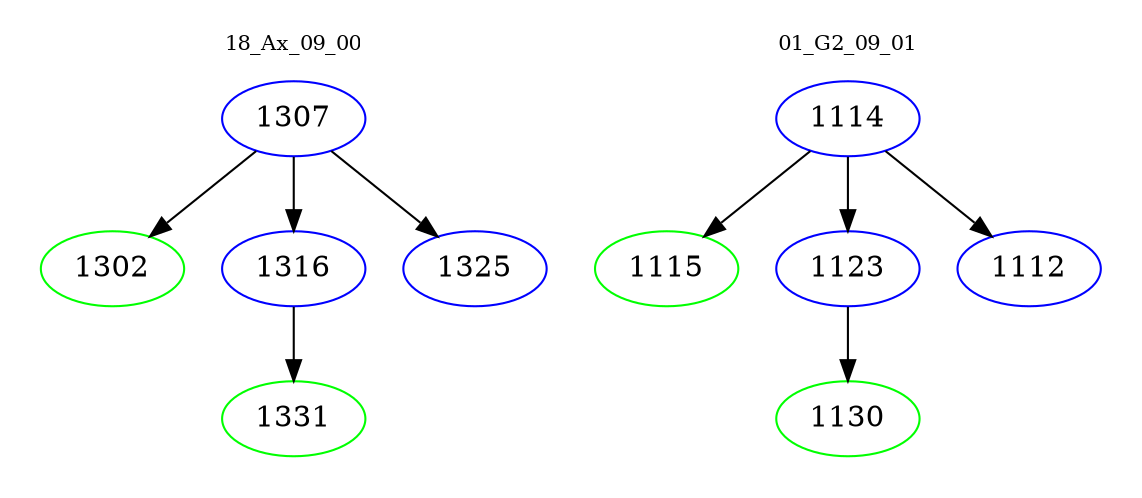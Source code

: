 digraph{
subgraph cluster_0 {
color = white
label = "18_Ax_09_00";
fontsize=10;
T0_1307 [label="1307", color="blue"]
T0_1307 -> T0_1302 [color="black"]
T0_1302 [label="1302", color="green"]
T0_1307 -> T0_1316 [color="black"]
T0_1316 [label="1316", color="blue"]
T0_1316 -> T0_1331 [color="black"]
T0_1331 [label="1331", color="green"]
T0_1307 -> T0_1325 [color="black"]
T0_1325 [label="1325", color="blue"]
}
subgraph cluster_1 {
color = white
label = "01_G2_09_01";
fontsize=10;
T1_1114 [label="1114", color="blue"]
T1_1114 -> T1_1115 [color="black"]
T1_1115 [label="1115", color="green"]
T1_1114 -> T1_1123 [color="black"]
T1_1123 [label="1123", color="blue"]
T1_1123 -> T1_1130 [color="black"]
T1_1130 [label="1130", color="green"]
T1_1114 -> T1_1112 [color="black"]
T1_1112 [label="1112", color="blue"]
}
}
